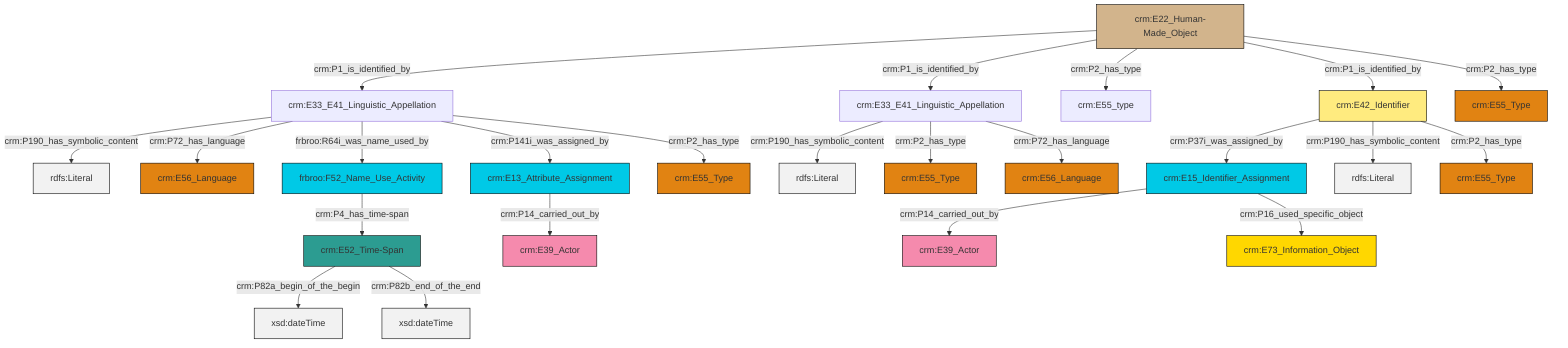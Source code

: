 graph TD
classDef Literal fill:#f2f2f2,stroke:#000000;
classDef CRM_Entity fill:#FFFFFF,stroke:#000000;
classDef Temporal_Entity fill:#00C9E6, stroke:#000000;
classDef Type fill:#E18312, stroke:#000000;
classDef Time-Span fill:#2C9C91, stroke:#000000;
classDef Appellation fill:#FFEB7F, stroke:#000000;
classDef Place fill:#008836, stroke:#000000;
classDef Persistent_Item fill:#B266B2, stroke:#000000;
classDef Conceptual_Object fill:#FFD700, stroke:#000000;
classDef Physical_Thing fill:#D2B48C, stroke:#000000;
classDef Actor fill:#f58aad, stroke:#000000;
classDef PC_Classes fill:#4ce600, stroke:#000000;
classDef Multi fill:#cccccc,stroke:#000000;

2["crm:E33_E41_Linguistic_Appellation"]:::Default -->|crm:P190_has_symbolic_content| 3[rdfs:Literal]:::Literal
9["crm:E33_E41_Linguistic_Appellation"]:::Default -->|crm:P190_has_symbolic_content| 10[rdfs:Literal]:::Literal
11["crm:E52_Time-Span"]:::Time-Span -->|crm:P82a_begin_of_the_begin| 12[xsd:dateTime]:::Literal
15["crm:E22_Human-Made_Object"]:::Physical_Thing -->|crm:P1_is_identified_by| 9["crm:E33_E41_Linguistic_Appellation"]:::Default
11["crm:E52_Time-Span"]:::Time-Span -->|crm:P82b_end_of_the_end| 18[xsd:dateTime]:::Literal
15["crm:E22_Human-Made_Object"]:::Physical_Thing -->|crm:P1_is_identified_by| 2["crm:E33_E41_Linguistic_Appellation"]:::Default
15["crm:E22_Human-Made_Object"]:::Physical_Thing -->|crm:P2_has_type| 19["crm:E55_type"]:::Default
15["crm:E22_Human-Made_Object"]:::Physical_Thing -->|crm:P1_is_identified_by| 20["crm:E42_Identifier"]:::Appellation
0["frbroo:F52_Name_Use_Activity"]:::Temporal_Entity -->|crm:P4_has_time-span| 11["crm:E52_Time-Span"]:::Time-Span
20["crm:E42_Identifier"]:::Appellation -->|crm:P37i_was_assigned_by| 13["crm:E15_Identifier_Assignment"]:::Temporal_Entity
2["crm:E33_E41_Linguistic_Appellation"]:::Default -->|crm:P2_has_type| 4["crm:E55_Type"]:::Type
20["crm:E42_Identifier"]:::Appellation -->|crm:P190_has_symbolic_content| 29[rdfs:Literal]:::Literal
6["crm:E13_Attribute_Assignment"]:::Temporal_Entity -->|crm:P14_carried_out_by| 16["crm:E39_Actor"]:::Actor
9["crm:E33_E41_Linguistic_Appellation"]:::Default -->|crm:P72_has_language| 33["crm:E56_Language"]:::Type
9["crm:E33_E41_Linguistic_Appellation"]:::Default -->|frbroo:R64i_was_name_used_by| 0["frbroo:F52_Name_Use_Activity"]:::Temporal_Entity
2["crm:E33_E41_Linguistic_Appellation"]:::Default -->|crm:P72_has_language| 35["crm:E56_Language"]:::Type
15["crm:E22_Human-Made_Object"]:::Physical_Thing -->|crm:P2_has_type| 24["crm:E55_Type"]:::Type
20["crm:E42_Identifier"]:::Appellation -->|crm:P2_has_type| 26["crm:E55_Type"]:::Type
13["crm:E15_Identifier_Assignment"]:::Temporal_Entity -->|crm:P14_carried_out_by| 21["crm:E39_Actor"]:::Actor
13["crm:E15_Identifier_Assignment"]:::Temporal_Entity -->|crm:P16_used_specific_object| 37["crm:E73_Information_Object"]:::Conceptual_Object
9["crm:E33_E41_Linguistic_Appellation"]:::Default -->|crm:P141i_was_assigned_by| 6["crm:E13_Attribute_Assignment"]:::Temporal_Entity
9["crm:E33_E41_Linguistic_Appellation"]:::Default -->|crm:P2_has_type| 39["crm:E55_Type"]:::Type